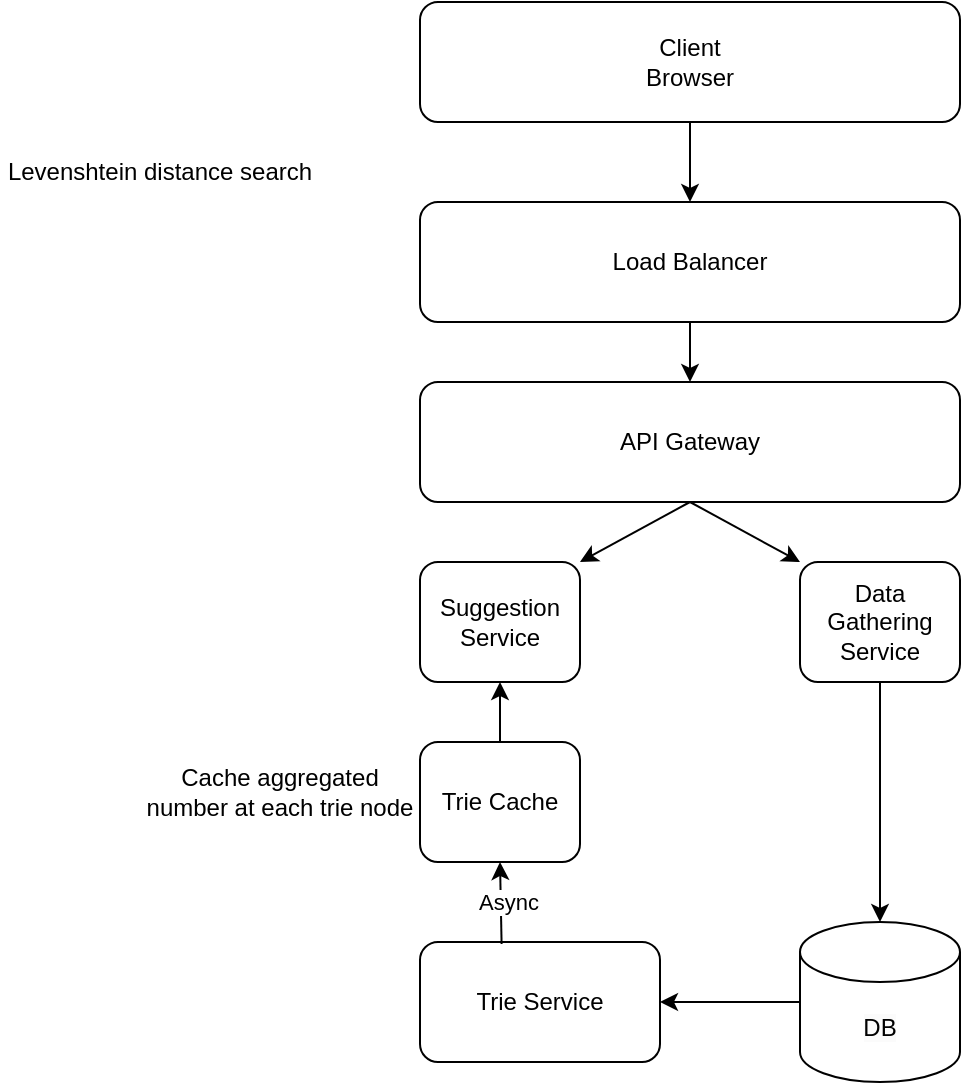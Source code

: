 <mxfile version="22.1.0" type="github">
  <diagram name="Page-1" id="lK-sITBU5b6j4ZyMU-jR">
    <mxGraphModel dx="714" dy="1598" grid="1" gridSize="10" guides="1" tooltips="1" connect="1" arrows="1" fold="1" page="1" pageScale="1" pageWidth="850" pageHeight="1100" math="0" shadow="0">
      <root>
        <mxCell id="0" />
        <mxCell id="1" parent="0" />
        <mxCell id="E9o3z5IUMP26q3OEwpVs-1" value="Client&lt;br&gt;Browser" style="rounded=1;whiteSpace=wrap;html=1;" parent="1" vertex="1">
          <mxGeometry x="290" y="150" width="270" height="60" as="geometry" />
        </mxCell>
        <mxCell id="E9o3z5IUMP26q3OEwpVs-7" value="API Gateway" style="rounded=1;whiteSpace=wrap;html=1;" parent="1" vertex="1">
          <mxGeometry x="290" y="340" width="270" height="60" as="geometry" />
        </mxCell>
        <mxCell id="E9o3z5IUMP26q3OEwpVs-8" value="Load Balancer" style="rounded=1;whiteSpace=wrap;html=1;" parent="1" vertex="1">
          <mxGeometry x="290" y="250" width="270" height="60" as="geometry" />
        </mxCell>
        <mxCell id="E9o3z5IUMP26q3OEwpVs-9" value="" style="endArrow=classic;html=1;rounded=0;exitX=0.5;exitY=1;exitDx=0;exitDy=0;entryX=0.5;entryY=0;entryDx=0;entryDy=0;" parent="1" source="E9o3z5IUMP26q3OEwpVs-8" target="E9o3z5IUMP26q3OEwpVs-7" edge="1">
          <mxGeometry width="50" height="50" relative="1" as="geometry">
            <mxPoint x="750" y="418" as="sourcePoint" />
            <mxPoint x="800" y="368" as="targetPoint" />
          </mxGeometry>
        </mxCell>
        <mxCell id="E9o3z5IUMP26q3OEwpVs-10" value="Suggestion Service" style="rounded=1;whiteSpace=wrap;html=1;" parent="1" vertex="1">
          <mxGeometry x="290" y="430" width="80" height="60" as="geometry" />
        </mxCell>
        <mxCell id="E9o3z5IUMP26q3OEwpVs-11" value="" style="endArrow=classic;html=1;rounded=0;exitX=0.5;exitY=1;exitDx=0;exitDy=0;entryX=1;entryY=0;entryDx=0;entryDy=0;" parent="1" source="E9o3z5IUMP26q3OEwpVs-7" target="E9o3z5IUMP26q3OEwpVs-10" edge="1">
          <mxGeometry width="50" height="50" relative="1" as="geometry">
            <mxPoint x="800" y="438" as="sourcePoint" />
            <mxPoint x="850" y="388" as="targetPoint" />
          </mxGeometry>
        </mxCell>
        <mxCell id="E9o3z5IUMP26q3OEwpVs-12" value="&lt;span style=&quot;color: rgb(0, 0, 0); font-family: Helvetica; font-size: 12px; font-style: normal; font-variant-ligatures: normal; font-variant-caps: normal; font-weight: 400; letter-spacing: normal; orphans: 2; text-align: center; text-indent: 0px; text-transform: none; widows: 2; word-spacing: 0px; -webkit-text-stroke-width: 0px; background-color: rgb(251, 251, 251); text-decoration-thickness: initial; text-decoration-style: initial; text-decoration-color: initial; float: none; display: inline !important;&quot;&gt;&lt;span&gt;DB&lt;/span&gt;&lt;/span&gt;" style="shape=cylinder3;whiteSpace=wrap;html=1;boundedLbl=1;backgroundOutline=1;size=15;" parent="1" vertex="1">
          <mxGeometry x="480" y="610" width="80" height="80" as="geometry" />
        </mxCell>
        <mxCell id="E9o3z5IUMP26q3OEwpVs-13" value="Trie&amp;nbsp;Cache" style="rounded=1;whiteSpace=wrap;html=1;" parent="1" vertex="1">
          <mxGeometry x="290" y="520" width="80" height="60" as="geometry" />
        </mxCell>
        <mxCell id="E9o3z5IUMP26q3OEwpVs-15" value="" style="endArrow=classic;html=1;rounded=0;exitX=0.5;exitY=1;exitDx=0;exitDy=0;entryX=0.5;entryY=0;entryDx=0;entryDy=0;entryPerimeter=0;" parent="1" source="E9o3z5IUMP26q3OEwpVs-18" target="E9o3z5IUMP26q3OEwpVs-12" edge="1">
          <mxGeometry width="50" height="50" relative="1" as="geometry">
            <mxPoint x="490" y="580" as="sourcePoint" />
            <mxPoint x="540" y="530" as="targetPoint" />
          </mxGeometry>
        </mxCell>
        <mxCell id="E9o3z5IUMP26q3OEwpVs-16" value="" style="endArrow=classic;html=1;rounded=0;entryX=0.5;entryY=0;entryDx=0;entryDy=0;exitX=0.5;exitY=1;exitDx=0;exitDy=0;" parent="1" source="E9o3z5IUMP26q3OEwpVs-1" target="E9o3z5IUMP26q3OEwpVs-8" edge="1">
          <mxGeometry width="50" height="50" relative="1" as="geometry">
            <mxPoint x="325" y="210" as="sourcePoint" />
            <mxPoint x="740" y="360" as="targetPoint" />
          </mxGeometry>
        </mxCell>
        <mxCell id="E9o3z5IUMP26q3OEwpVs-18" value="Data Gathering Service" style="rounded=1;whiteSpace=wrap;html=1;" parent="1" vertex="1">
          <mxGeometry x="480" y="430" width="80" height="60" as="geometry" />
        </mxCell>
        <mxCell id="E9o3z5IUMP26q3OEwpVs-19" value="" style="endArrow=classic;html=1;rounded=0;exitX=0.5;exitY=1;exitDx=0;exitDy=0;entryX=0;entryY=0;entryDx=0;entryDy=0;" parent="1" source="E9o3z5IUMP26q3OEwpVs-7" target="E9o3z5IUMP26q3OEwpVs-18" edge="1">
          <mxGeometry width="50" height="50" relative="1" as="geometry">
            <mxPoint x="435" y="410" as="sourcePoint" />
            <mxPoint x="340" y="440" as="targetPoint" />
          </mxGeometry>
        </mxCell>
        <mxCell id="E9o3z5IUMP26q3OEwpVs-20" value="Trie Service" style="rounded=1;whiteSpace=wrap;html=1;" parent="1" vertex="1">
          <mxGeometry x="290" y="620" width="120" height="60" as="geometry" />
        </mxCell>
        <mxCell id="E9o3z5IUMP26q3OEwpVs-21" value="" style="endArrow=classic;html=1;rounded=0;exitX=0;exitY=0.5;exitDx=0;exitDy=0;exitPerimeter=0;entryX=1;entryY=0.5;entryDx=0;entryDy=0;" parent="1" source="E9o3z5IUMP26q3OEwpVs-12" target="E9o3z5IUMP26q3OEwpVs-20" edge="1">
          <mxGeometry width="50" height="50" relative="1" as="geometry">
            <mxPoint x="560" y="820" as="sourcePoint" />
            <mxPoint x="450" y="690" as="targetPoint" />
          </mxGeometry>
        </mxCell>
        <mxCell id="E9o3z5IUMP26q3OEwpVs-22" value="" style="endArrow=classic;html=1;rounded=0;entryX=0.5;entryY=1;entryDx=0;entryDy=0;exitX=0.34;exitY=0.017;exitDx=0;exitDy=0;exitPerimeter=0;" parent="1" source="E9o3z5IUMP26q3OEwpVs-20" target="E9o3z5IUMP26q3OEwpVs-13" edge="1">
          <mxGeometry width="50" height="50" relative="1" as="geometry">
            <mxPoint x="290" y="640" as="sourcePoint" />
            <mxPoint x="340" y="590" as="targetPoint" />
          </mxGeometry>
        </mxCell>
        <mxCell id="E9o3z5IUMP26q3OEwpVs-25" value="Async" style="edgeLabel;html=1;align=center;verticalAlign=middle;resizable=0;points=[];" parent="E9o3z5IUMP26q3OEwpVs-22" vertex="1" connectable="0">
          <mxGeometry x="0.051" y="-3" relative="1" as="geometry">
            <mxPoint as="offset" />
          </mxGeometry>
        </mxCell>
        <mxCell id="E9o3z5IUMP26q3OEwpVs-23" value="" style="endArrow=classic;html=1;rounded=0;entryX=0.5;entryY=1;entryDx=0;entryDy=0;exitX=0.5;exitY=0;exitDx=0;exitDy=0;" parent="1" source="E9o3z5IUMP26q3OEwpVs-13" target="E9o3z5IUMP26q3OEwpVs-10" edge="1">
          <mxGeometry width="50" height="50" relative="1" as="geometry">
            <mxPoint x="160" y="580" as="sourcePoint" />
            <mxPoint x="210" y="530" as="targetPoint" />
          </mxGeometry>
        </mxCell>
        <mxCell id="E9o3z5IUMP26q3OEwpVs-24" value="Cache aggregated number at each trie node" style="text;html=1;strokeColor=none;fillColor=none;align=center;verticalAlign=middle;whiteSpace=wrap;rounded=0;" parent="1" vertex="1">
          <mxGeometry x="150" y="530" width="140" height="30" as="geometry" />
        </mxCell>
        <mxCell id="0IJC9oH9uObhphUgbb-Q-1" value="Levenshtein distance search" style="text;html=1;strokeColor=none;fillColor=none;align=center;verticalAlign=middle;whiteSpace=wrap;rounded=0;" vertex="1" parent="1">
          <mxGeometry x="80" y="220" width="160" height="30" as="geometry" />
        </mxCell>
      </root>
    </mxGraphModel>
  </diagram>
</mxfile>
